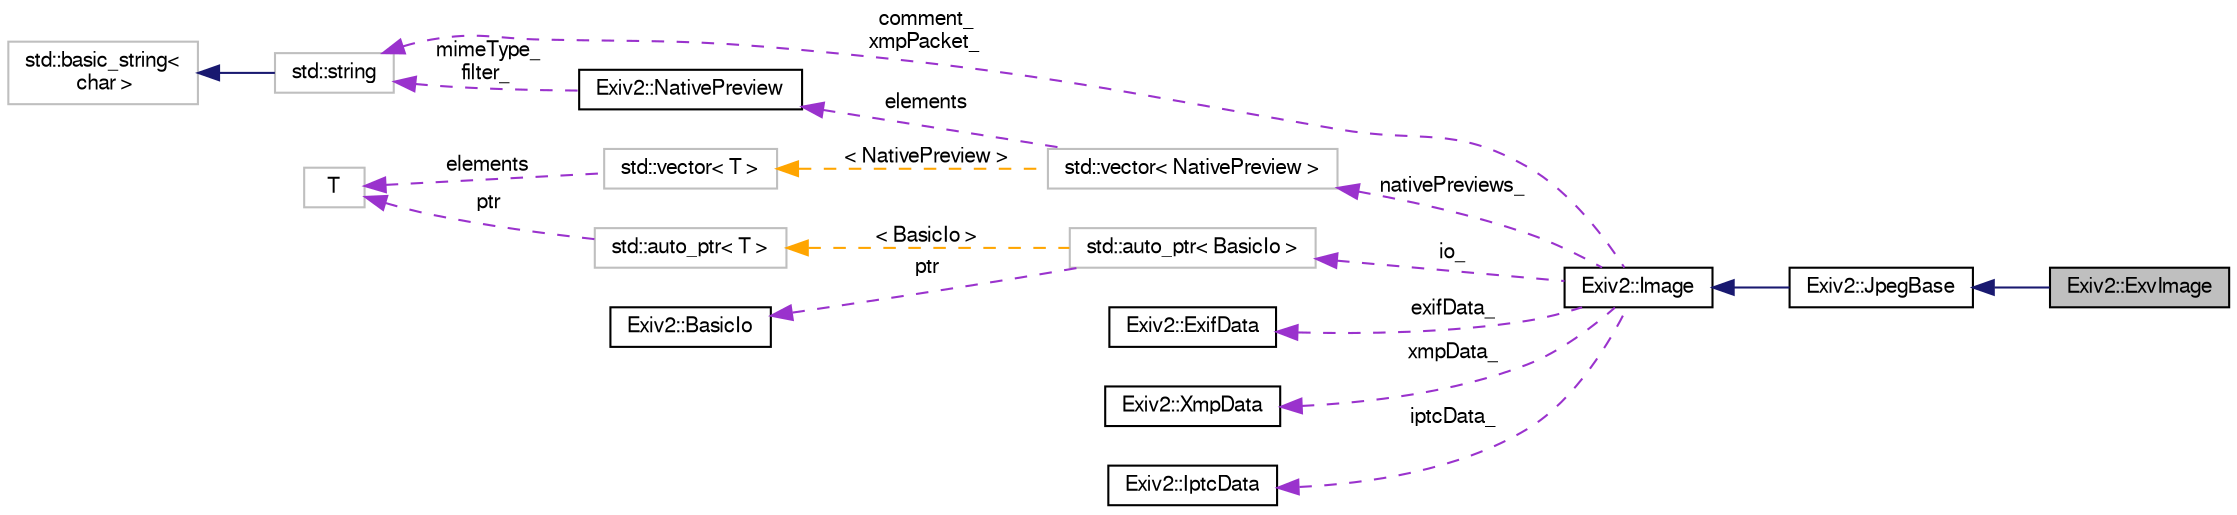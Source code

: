 digraph "Exiv2::ExvImage"
{
  edge [fontname="FreeSans",fontsize="10",labelfontname="FreeSans",labelfontsize="10"];
  node [fontname="FreeSans",fontsize="10",shape=record];
  rankdir="LR";
  Node1 [label="Exiv2::ExvImage",height=0.2,width=0.4,color="black", fillcolor="grey75", style="filled" fontcolor="black"];
  Node2 -> Node1 [dir="back",color="midnightblue",fontsize="10",style="solid",fontname="FreeSans"];
  Node2 [label="Exiv2::JpegBase",height=0.2,width=0.4,color="black", fillcolor="white", style="filled",URL="$classExiv2_1_1JpegBase.html",tooltip="Abstract helper base class to access JPEG images. "];
  Node3 -> Node2 [dir="back",color="midnightblue",fontsize="10",style="solid",fontname="FreeSans"];
  Node3 [label="Exiv2::Image",height=0.2,width=0.4,color="black", fillcolor="white", style="filled",URL="$classExiv2_1_1Image.html",tooltip="Abstract base class defining the interface for an image. This is the top-level interface to the Exiv2..."];
  Node4 -> Node3 [dir="back",color="darkorchid3",fontsize="10",style="dashed",label=" nativePreviews_" ,fontname="FreeSans"];
  Node4 [label="std::vector\< NativePreview \>",height=0.2,width=0.4,color="grey75", fillcolor="white", style="filled"];
  Node5 -> Node4 [dir="back",color="darkorchid3",fontsize="10",style="dashed",label=" elements" ,fontname="FreeSans"];
  Node5 [label="Exiv2::NativePreview",height=0.2,width=0.4,color="black", fillcolor="white", style="filled",URL="$structExiv2_1_1NativePreview.html",tooltip="Native preview information. This is meant to be used only by the PreviewManager. "];
  Node6 -> Node5 [dir="back",color="darkorchid3",fontsize="10",style="dashed",label=" mimeType_\nfilter_" ,fontname="FreeSans"];
  Node6 [label="std::string",height=0.2,width=0.4,color="grey75", fillcolor="white", style="filled",tooltip="STL class. "];
  Node7 -> Node6 [dir="back",color="midnightblue",fontsize="10",style="solid",fontname="FreeSans"];
  Node7 [label="std::basic_string\<\l char \>",height=0.2,width=0.4,color="grey75", fillcolor="white", style="filled",tooltip="STL class. "];
  Node8 -> Node4 [dir="back",color="orange",fontsize="10",style="dashed",label=" \< NativePreview \>" ,fontname="FreeSans"];
  Node8 [label="std::vector\< T \>",height=0.2,width=0.4,color="grey75", fillcolor="white", style="filled",tooltip="STL class. "];
  Node9 -> Node8 [dir="back",color="darkorchid3",fontsize="10",style="dashed",label=" elements" ,fontname="FreeSans"];
  Node9 [label="T",height=0.2,width=0.4,color="grey75", fillcolor="white", style="filled"];
  Node10 -> Node3 [dir="back",color="darkorchid3",fontsize="10",style="dashed",label=" exifData_" ,fontname="FreeSans"];
  Node10 [label="Exiv2::ExifData",height=0.2,width=0.4,color="black", fillcolor="white", style="filled",URL="$classExiv2_1_1ExifData.html",tooltip="A container for Exif data. This is a top-level class of the Exiv2 library. The container holds Exifda..."];
  Node11 -> Node3 [dir="back",color="darkorchid3",fontsize="10",style="dashed",label=" xmpData_" ,fontname="FreeSans"];
  Node11 [label="Exiv2::XmpData",height=0.2,width=0.4,color="black", fillcolor="white", style="filled",URL="$classExiv2_1_1XmpData.html",tooltip="A container for XMP data. This is a top-level class of the Exiv2 library. "];
  Node6 -> Node3 [dir="back",color="darkorchid3",fontsize="10",style="dashed",label=" comment_\nxmpPacket_" ,fontname="FreeSans"];
  Node12 -> Node3 [dir="back",color="darkorchid3",fontsize="10",style="dashed",label=" iptcData_" ,fontname="FreeSans"];
  Node12 [label="Exiv2::IptcData",height=0.2,width=0.4,color="black", fillcolor="white", style="filled",URL="$classExiv2_1_1IptcData.html",tooltip="A container for IPTC data. This is a top-level class of the Exiv2 library. "];
  Node13 -> Node3 [dir="back",color="darkorchid3",fontsize="10",style="dashed",label=" io_" ,fontname="FreeSans"];
  Node13 [label="std::auto_ptr\< BasicIo \>",height=0.2,width=0.4,color="grey75", fillcolor="white", style="filled"];
  Node14 -> Node13 [dir="back",color="darkorchid3",fontsize="10",style="dashed",label=" ptr" ,fontname="FreeSans"];
  Node14 [label="Exiv2::BasicIo",height=0.2,width=0.4,color="black", fillcolor="white", style="filled",URL="$classExiv2_1_1BasicIo.html",tooltip="An interface for simple binary IO. "];
  Node15 -> Node13 [dir="back",color="orange",fontsize="10",style="dashed",label=" \< BasicIo \>" ,fontname="FreeSans"];
  Node15 [label="std::auto_ptr\< T \>",height=0.2,width=0.4,color="grey75", fillcolor="white", style="filled",tooltip="STL class. "];
  Node9 -> Node15 [dir="back",color="darkorchid3",fontsize="10",style="dashed",label=" ptr" ,fontname="FreeSans"];
}
